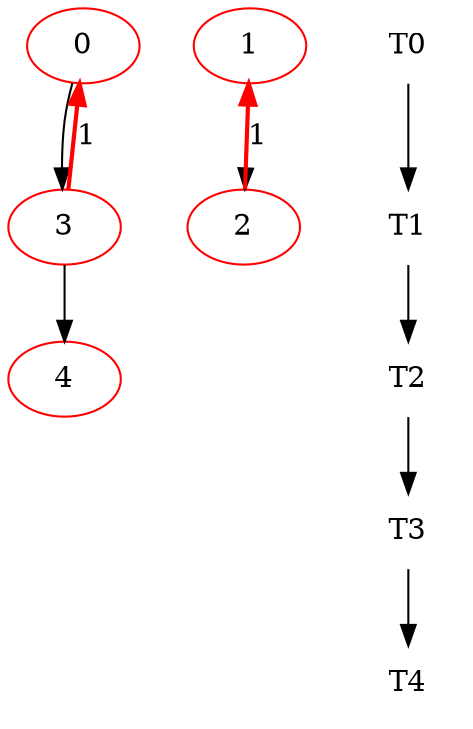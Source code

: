 digraph schedule { 
{
0 [color=red ];

1 [color=red ];

2 [color=red ];

3 [color=red ];

4 [color=red ];
3 -> 0 [style=bold, color=red, label=1] 
2 -> 1 [style=bold, color=red, label=1] 
1 -> 2
0 -> 3
3 -> 4

}

{
 node [shape=plaintext]; 
 T0  -> T1 -> T2 -> T3 -> T4;
}{ rank = source; 
T0;
 }; 
{ rank = same; 
0; 1; T0;
 }; 
{ rank = same; 
2; 3; T1;
 }; 
{ rank = same; 
4; T2;
 }; 
{ rank = same; 

 }; 
{ rank = same; 

 }; 

}